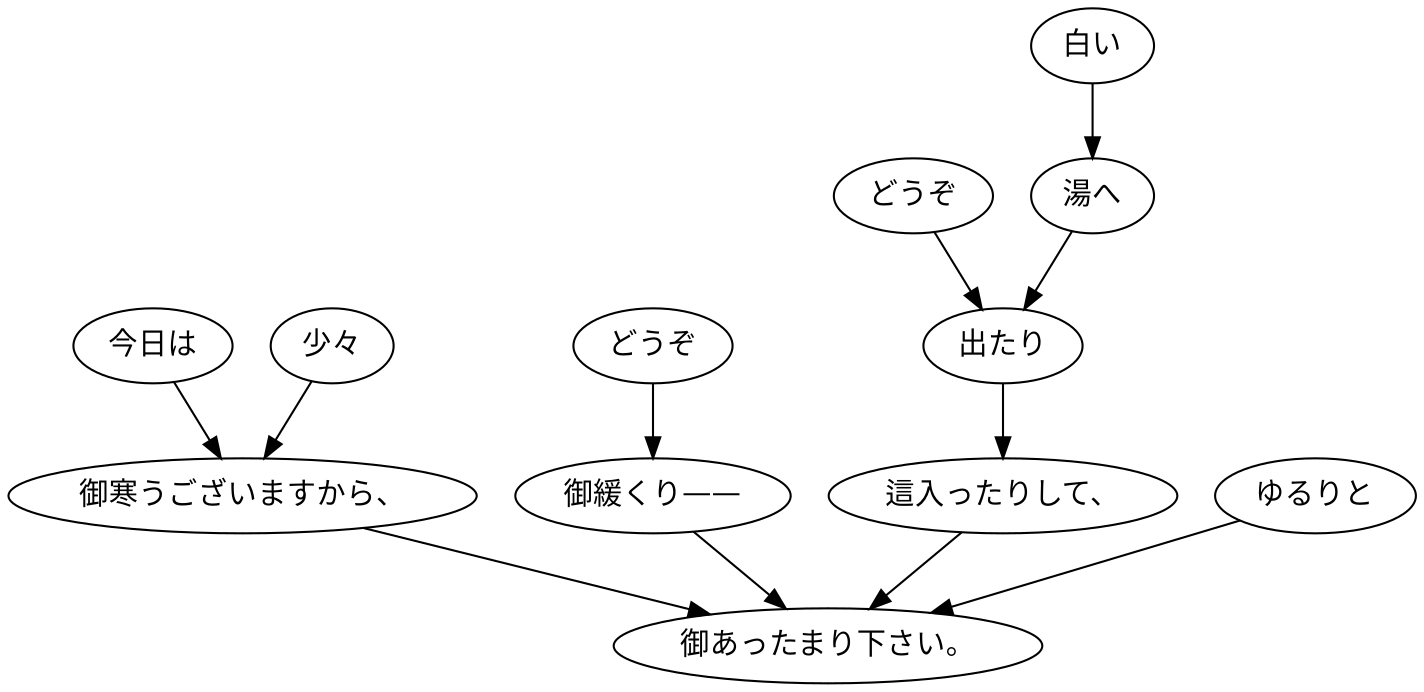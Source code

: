digraph graph4450 {
	node0 [label="今日は"];
	node1 [label="少々"];
	node2 [label="御寒うございますから、"];
	node3 [label="どうぞ"];
	node4 [label="御緩くり——"];
	node5 [label="どうぞ"];
	node6 [label="白い"];
	node7 [label="湯へ"];
	node8 [label="出たり"];
	node9 [label="這入ったりして、"];
	node10 [label="ゆるりと"];
	node11 [label="御あったまり下さい。"];
	node0 -> node2;
	node1 -> node2;
	node2 -> node11;
	node3 -> node4;
	node4 -> node11;
	node5 -> node8;
	node6 -> node7;
	node7 -> node8;
	node8 -> node9;
	node9 -> node11;
	node10 -> node11;
}
